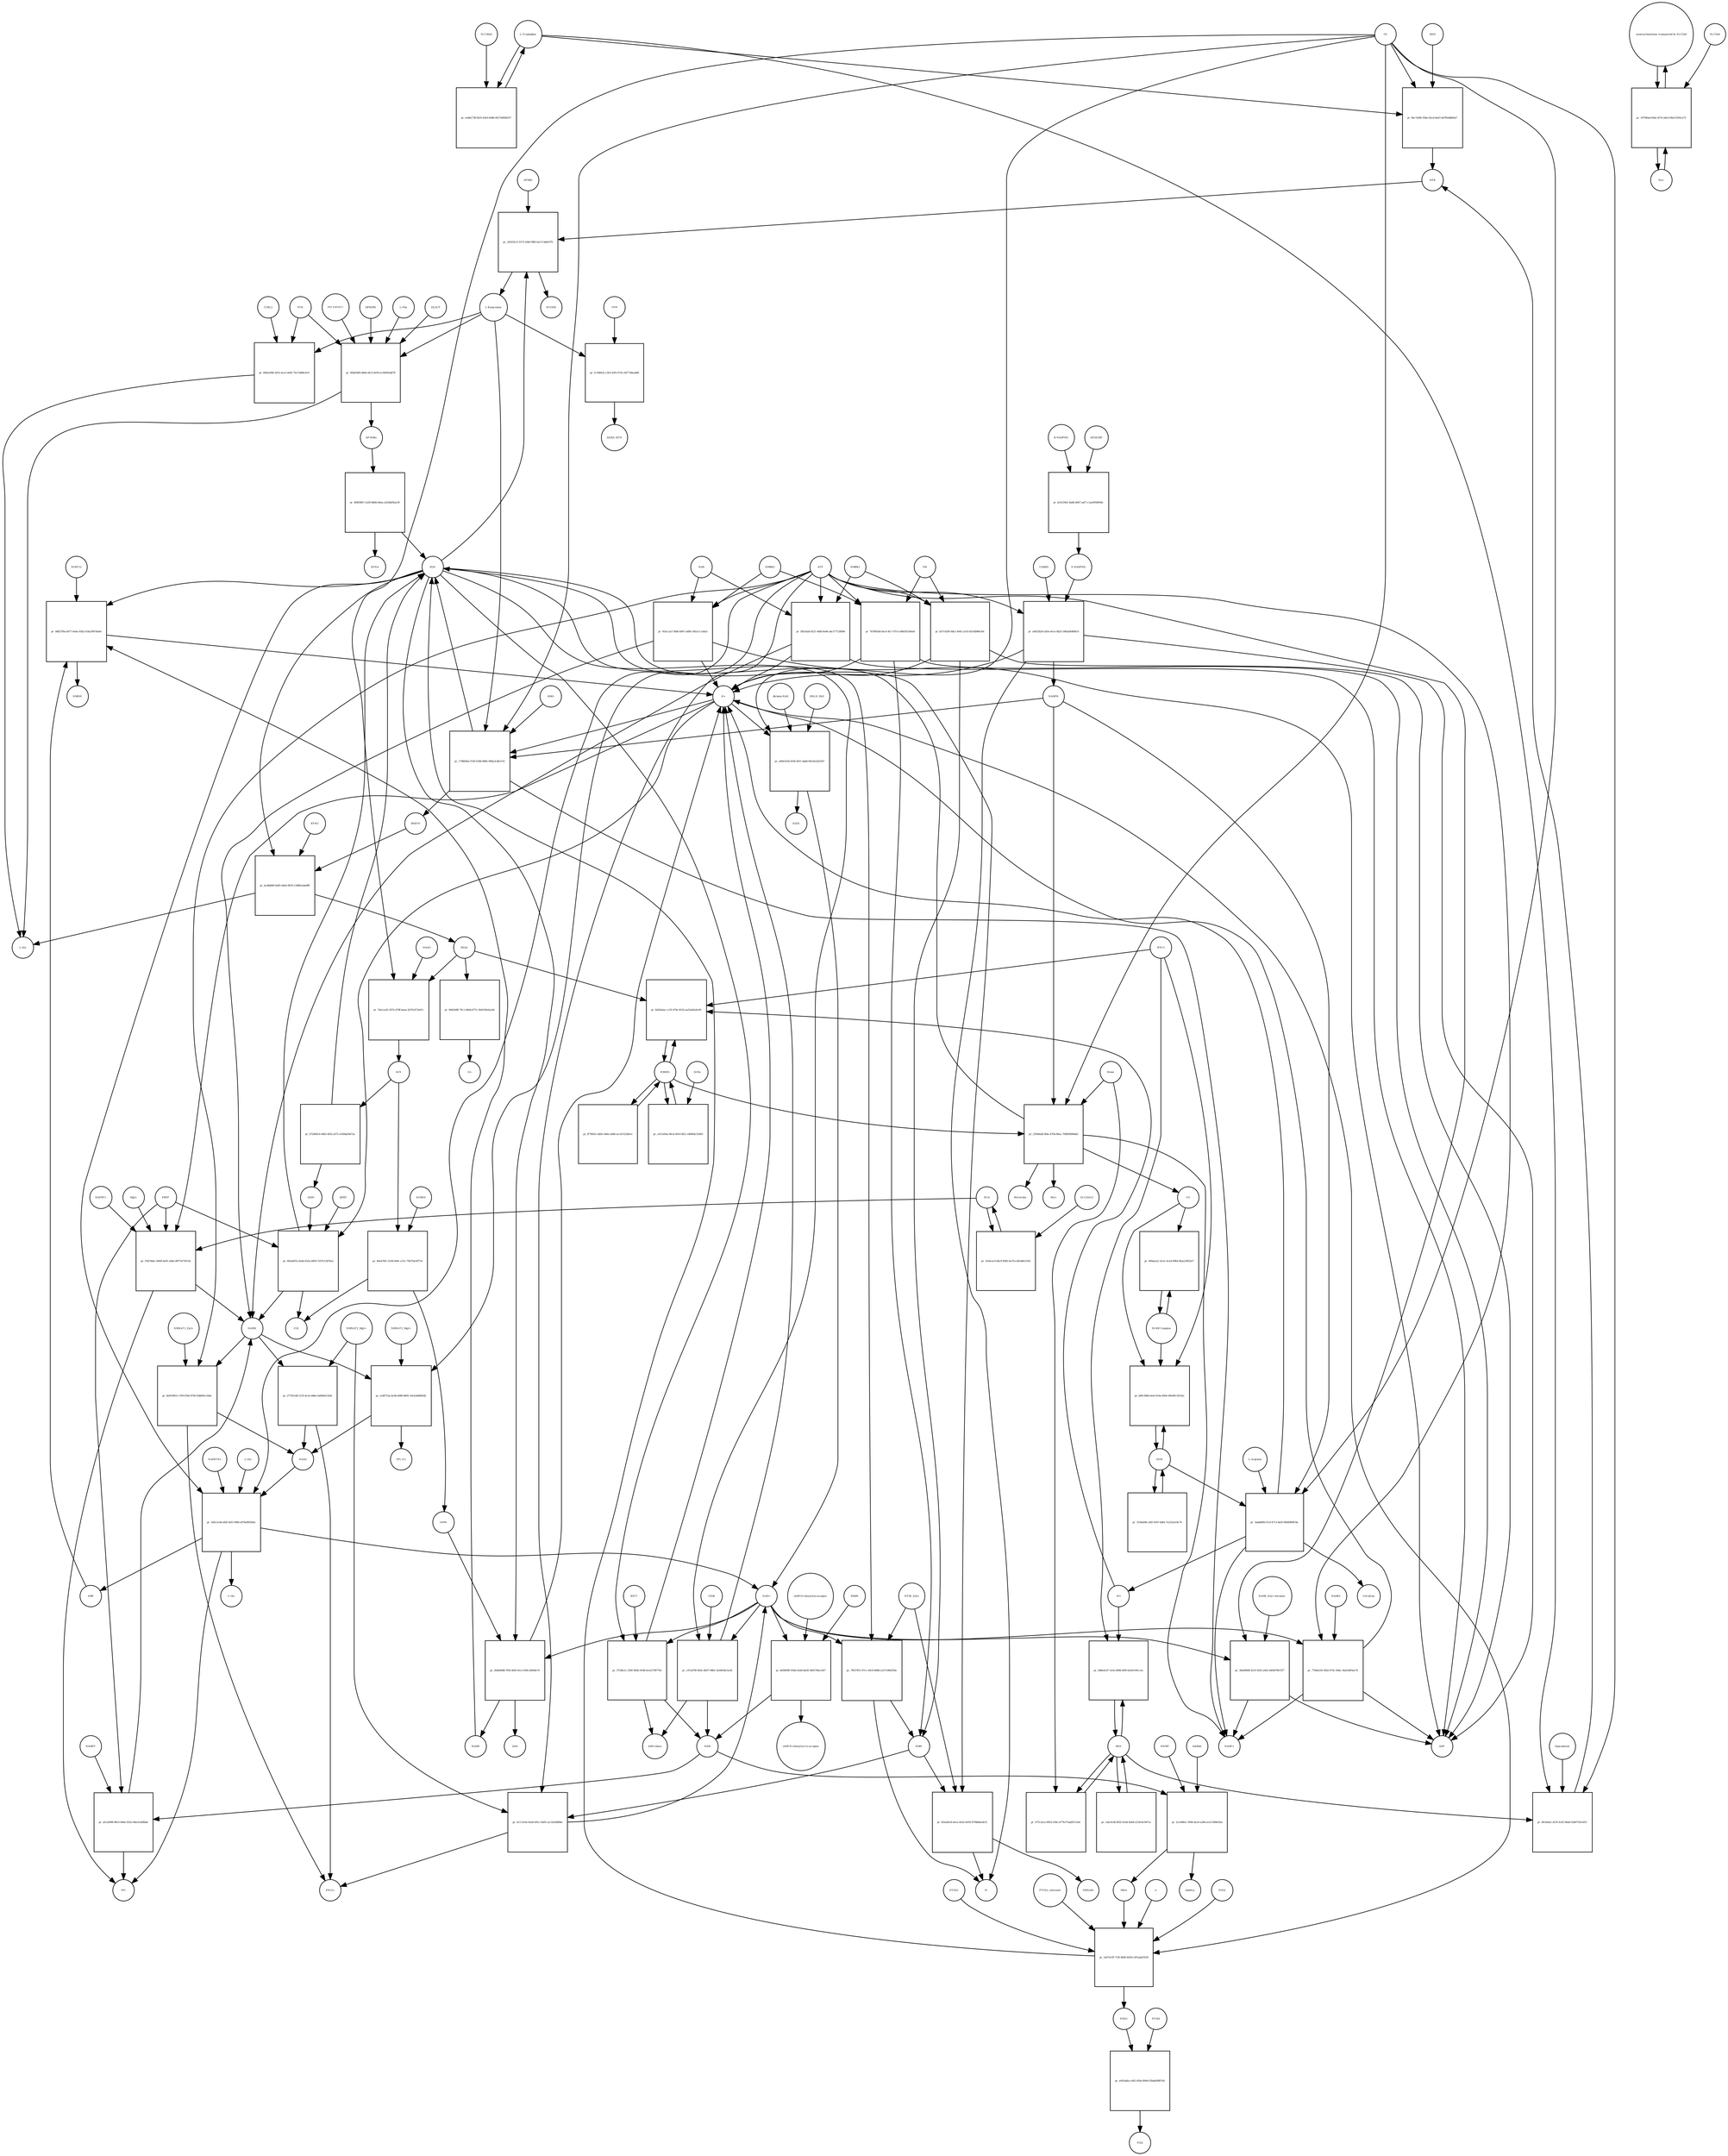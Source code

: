 strict digraph  {
"L-Tryptophan" [annotation="urn_miriam_obo.chebi_CHEBI%3A57912", bipartite=0, cls="simple chemical", fontsize=4, label="L-Tryptophan", shape=circle];
"pr_eebb2738-fb35-43e6-b9db-00170d56b537" [annotation="", bipartite=1, cls=process, fontsize=4, label="pr_eebb2738-fb35-43e6-b9db-00170d56b537", shape=square];
SLC36A4 [annotation=urn_miriam_uniprot_Q6YBV0, bipartite=0, cls=macromolecule, fontsize=4, label=SLC36A4, shape=circle];
"pr_6bc7af66-93ba-42cd-be63-4d782ddb60a7" [annotation="", bipartite=1, cls=process, fontsize=4, label="pr_6bc7af66-93ba-42cd-be63-4d782ddb60a7", shape=square];
NFK [annotation="urn_miriam_obo.chebi_CHEBI%3A18377", bipartite=0, cls="simple chemical", fontsize=4, label=NFK, shape=circle];
IDO2 [annotation=urn_miriam_uniprot_Q6ZQW0, bipartite=0, cls=macromolecule, fontsize=4, label=IDO2, shape=circle];
O2 [annotation="urn_miriam_obo.chebi_CHEBI%3A15379", bipartite=0, cls="simple chemical", fontsize=4, label=O2, shape=circle];
"pr_f8c0eba1-d15f-41d5-9ba8-03d07181e051" [annotation="", bipartite=1, cls=process, fontsize=4, label="pr_f8c0eba1-d15f-41d5-9ba8-03d07181e051", shape=square];
IDO1 [annotation=urn_miriam_uniprot_P14902, bipartite=0, cls=complex, fontsize=4, label=IDO1, shape=circle];
Epacadostat [annotation="", bipartite=0, cls="simple chemical", fontsize=4, label=Epacadostat, shape=circle];
"pr_2d3555c5-5572-43bf-99f6-0a1113dd1079" [annotation="", bipartite=1, cls=process, fontsize=4, label="pr_2d3555c5-5572-43bf-99f6-0a1113dd1079", shape=square];
"L-Kynurenine" [annotation="urn_miriam_obo.chebi_CHEBI%3A16946", bipartite=0, cls="simple chemical", fontsize=4, label="L-Kynurenine", shape=circle];
AFMID [annotation=urn_miriam_uniprot_Q63HM1, bipartite=0, cls=macromolecule, fontsize=4, label=AFMID, shape=circle];
H2O [annotation="urn_miriam_obo.chebi_CHEBI%3A15377", bipartite=0, cls="simple chemical", fontsize=4, label=H2O, shape=circle];
HCOOH [annotation="urn_miriam_obo.chebi_CHEBI%3A30751", bipartite=0, cls="simple chemical", fontsize=4, label=HCOOH, shape=circle];
"pr_85b654f9-db0d-4413-8cf9-ec5495b3df78" [annotation="", bipartite=1, cls=process, fontsize=4, label="pr_85b654f9-db0d-4413-8cf9-ec5495b3df78", shape=square];
"AP-DOBu" [annotation="urn_miriam_obo.chebi_CHEBI%3A17442", bipartite=0, cls="simple chemical", fontsize=4, label="AP-DOBu", shape=circle];
"PXLP-KYAT1" [annotation="urn_miriam_uniprot_Q16773|urn_miriam_obo.chebi_CHEBI%3A18405", bipartite=0, cls="complex multimer", fontsize=4, label="PXLP-KYAT1", shape=circle];
I3PROPA [annotation="urn_miriam_obo.chebi_CHEBI%3A43580", bipartite=0, cls=macromolecule, fontsize=4, label=I3PROPA, shape=circle];
"L-Phe" [annotation="urn_miriam_obo.chebi_CHEBI%3A58095", bipartite=0, cls="simple chemical", fontsize=4, label="L-Phe", shape=circle];
I3LACT [annotation="urn_miriam_obo.chebi_CHEBI%3A55528", bipartite=0, cls=macromolecule, fontsize=4, label=I3LACT, shape=circle];
PYR [annotation="urn_miriam_obo.chebi_CHEBI%3A15361", bipartite=0, cls="simple chemical", fontsize=4, label=PYR, shape=circle];
"L-Ala" [annotation="urn_miriam_obo.chebi_CHEBI%3A57972", bipartite=0, cls="simple chemical", fontsize=4, label="L-Ala", shape=circle];
"pr_669a2944-2d7e-4ca1-b92f-75e72686c610" [annotation="", bipartite=1, cls=process, fontsize=4, label="pr_669a2944-2d7e-4ca1-b92f-75e72686c610", shape=square];
CCBL2 [annotation=urn_miriam_uniprot_Q6YP21, bipartite=0, cls="macromolecule multimer", fontsize=4, label=CCBL2, shape=circle];
"pr_df485847-cb39-4b66-b6ea-e203bd5fae39" [annotation="", bipartite=1, cls=process, fontsize=4, label="pr_df485847-cb39-4b66-b6ea-e203bd5fae39", shape=square];
KYNA [annotation="urn_miriam_obo.chebi_CHEBI%3A18344", bipartite=0, cls="simple chemical", fontsize=4, label=KYNA, shape=circle];
"pr_1788d3be-f339-430b-898e-906a3cdb1510" [annotation="", bipartite=1, cls=process, fontsize=4, label="pr_1788d3be-f339-430b-898e-906a3cdb1510", shape=square];
"3HKYN" [annotation="urn_miriam_obo.chebi_CHEBI%3A17380", bipartite=0, cls="simple chemical", fontsize=4, label="3HKYN", shape=circle];
KMO [annotation=urn_miriam_uniprot_O15229, bipartite=0, cls=macromolecule, fontsize=4, label=KMO, shape=circle];
NADPH [annotation="urn_miriam_obo.chebi_CHEBI%3A16474", bipartite=0, cls="simple chemical", fontsize=4, label=NADPH, shape=circle];
"H+" [annotation="urn_miriam_obo.chebi_CHEBI%3A15378", bipartite=0, cls="simple chemical", fontsize=4, label="H+", shape=circle];
"NADP+" [annotation="urn_miriam_obo.chebi_CHEBI%3A18009", bipartite=0, cls="simple chemical", fontsize=4, label="NADP+", shape=circle];
"pr_bcdbbf80-6e85-44e6-9b70-128861abe8f8" [annotation="", bipartite=1, cls=process, fontsize=4, label="pr_bcdbbf80-6e85-44e6-9b70-128861abe8f8", shape=square];
"3HAA" [annotation="urn_miriam_obo.chebi_CHEBI%3A15793", bipartite=0, cls="simple chemical", fontsize=4, label="3HAA", shape=circle];
KYNU [annotation=urn_miriam_uniprot_Q16719, bipartite=0, cls="macromolecule multimer", fontsize=4, label=KYNU, shape=circle];
"pr_7da1ca03-297e-478f-baaa-2b791d73eb7c" [annotation="", bipartite=1, cls=process, fontsize=4, label="pr_7da1ca03-297e-478f-baaa-2b791d73eb7c", shape=square];
ACS [annotation="urn_miriam_obo.chebi_CHEBI%3A29044", bipartite=0, cls="simple chemical", fontsize=4, label=ACS, shape=circle];
HAAO [annotation=urn_miriam_uniprot_P46952, bipartite=0, cls=macromolecule, fontsize=4, label=HAAO, shape=circle];
"pr_b0a476f1-3c08-449c-a7e1-70b75dc6f714" [annotation="", bipartite=1, cls=process, fontsize=4, label="pr_b0a476f1-3c08-449c-a7e1-70b75dc6f714", shape=square];
"2AMA" [annotation="urn_miriam_obo.chebi_CHEBI%3A15745", bipartite=0, cls="simple chemical", fontsize=4, label="2AMA", shape=circle];
ACMSD [annotation=urn_miriam_uniprot_Q8TDX5, bipartite=0, cls="macromolecule multimer", fontsize=4, label=ACMSD, shape=circle];
CO2 [annotation="urn_miriam_obo.chebi_CHEBI%3A16526", bipartite=0, cls="simple chemical", fontsize=4, label=CO2, shape=circle];
"pr_2b40d9d8-7f64-4b5f-b5c2-658c24646e70" [annotation="", bipartite=1, cls=process, fontsize=4, label="pr_2b40d9d8-7f64-4b5f-b5c2-658c24646e70", shape=square];
"2AM" [annotation="urn_miriam_obo.chebi_CHEBI%3A16886", bipartite=0, cls="simple chemical", fontsize=4, label="2AM", shape=circle];
"NAD+" [annotation="urn_miriam_obo.chebi_CHEBI%3A57540", bipartite=0, cls="simple chemical", fontsize=4, label="NAD+", shape=circle];
NADH [annotation="urn_miriam_obo.chebi_CHEBI%3A57945", bipartite=0, cls="simple chemical", fontsize=4, label=NADH, shape=circle];
"pr_072d9414-0d83-4032-af72-e160daf4472a" [annotation="", bipartite=1, cls=process, fontsize=4, label="pr_072d9414-0d83-4032-af72-e160daf4472a", shape=square];
QUIN [annotation="urn_miriam_obo.chebi_CHEBI%3A16675", bipartite=0, cls="simple chemical", fontsize=4, label=QUIN, shape=circle];
"pr_fc188432-c363-43f5-972f-cbf7736ea489" [annotation="", bipartite=1, cls=process, fontsize=4, label="pr_fc188432-c363-43f5-972f-cbf7736ea489", shape=square];
AHR [annotation=urn_miriam_uniprot_P35869, bipartite=0, cls=macromolecule, fontsize=4, label=AHR, shape=circle];
"AHR/L-KYN" [annotation="", bipartite=0, cls=complex, fontsize=4, label="AHR/L-KYN", shape=circle];
"pr_9d8edcd7-3c0e-489b-bf0f-bcb0c03fccee" [annotation="", bipartite=1, cls=process, fontsize=4, label="pr_9d8edcd7-3c0e-489b-bf0f-bcb0c03fccee", shape=square];
NO [annotation="urn_miriam_obo.chebi_CHEBI%3A16480", bipartite=0, cls="simple chemical", fontsize=4, label=NO, shape=circle];
"IFN-G" [annotation=urn_miriam_uniprot_Q14609, bipartite=0, cls=macromolecule, fontsize=4, label="IFN-G", shape=circle];
iNOS [annotation=urn_miriam_uniprot_P35228, bipartite=0, cls=macromolecule, fontsize=4, label=iNOS, shape=circle];
"pr_b0fc596b-6eef-410a-8565-90e89118154c" [annotation="", bipartite=1, cls=process, fontsize=4, label="pr_b0fc596b-6eef-410a-8565-90e89118154c", shape=square];
"Nf-KB Complex" [annotation="urn_miriam_uniprot_P19838|urn_miriam_uniprot_Q04206|urn_miriam_uniprot_Q00653", bipartite=0, cls=complex, fontsize=4, label="Nf-KB Complex", shape=circle];
CO [annotation="urn_miriam_obo.chebi_CHEBI%3A17245", bipartite=0, cls="simple chemical", fontsize=4, label=CO, shape=circle];
"L-Arginine" [annotation="urn_miriam_obo.chebi_CHEBI%3A16467", bipartite=0, cls="simple chemical", fontsize=4, label="L-Arginine", shape=circle];
"pr_3abddf0b-f1c0-4713-8a5f-0fb4080ff34c" [annotation="", bipartite=1, cls=process, fontsize=4, label="pr_3abddf0b-f1c0-4713-8a5f-0fb4080ff34c", shape=square];
Citrulline [annotation="urn_miriam_obo.chebi_CHEBI%3A16349", bipartite=0, cls="simple chemical", fontsize=4, label=Citrulline, shape=circle];
"pr_1f24e69b-c82f-4307-bdf4-7e225a3c8c76" [annotation="", bipartite=1, cls=process, fontsize=4, label="pr_1f24e69b-c82f-4307-bdf4-7e225a3c8c76", shape=square];
"pr_cdac6cfb-f832-41d4-9eb4-a218cbc997ca" [annotation="", bipartite=1, cls=process, fontsize=4, label="pr_cdac6cfb-f832-41d4-9eb4-a218cbc997ca", shape=square];
"R-NADPHX" [annotation="urn_miriam_obo.chebi_CHEBI%3A64085", bipartite=0, cls="simple chemical", fontsize=4, label="R-NADPHX", shape=circle];
"pr_6c0c59d1-8ad6-4667-aef7-c1ae0958944c" [annotation="", bipartite=1, cls=process, fontsize=4, label="pr_6c0c59d1-8ad6-4667-aef7-c1ae0958944c", shape=square];
"S-NADPHX" [annotation="urn_miriam_obo.chebi_CHEBI%3A64084", bipartite=0, cls="simple chemical", fontsize=4, label="S-NADPHX", shape=circle];
APOA1BP [annotation=urn_miriam_uniprot_O95544, bipartite=0, cls="macromolecule multimer", fontsize=4, label=APOA1BP, shape=circle];
"pr_a6652820-a83e-4e1e-8b25-586ab40806c9" [annotation="", bipartite=1, cls=process, fontsize=4, label="pr_a6652820-a83e-4e1e-8b25-586ab40806c9", shape=square];
CARKD [annotation=urn_miriam_uniprot_Q8IW45, bipartite=0, cls=macromolecule, fontsize=4, label=CARKD, shape=circle];
ATP [annotation="urn_miriam_obo.chebi_CHEBI%3A30616", bipartite=0, cls="simple chemical", fontsize=4, label=ATP, shape=circle];
ADP [annotation="urn_miriam_obo.chebi_CHEBI%3A456216", bipartite=0, cls="simple chemical", fontsize=4, label=ADP, shape=circle];
Pi [annotation="urn_miriam_obo.chebi_CHEBI%3A18367", bipartite=0, cls="simple chemical", fontsize=4, label=Pi, shape=circle];
"pr_77b8a250-3b43-474c-84dc-5ba93df5ee76" [annotation="", bipartite=1, cls=process, fontsize=4, label="pr_77b8a250-3b43-474c-84dc-5ba93df5ee76", shape=square];
NADK2 [annotation=urn_miriam_uniprot_Q4G0N4, bipartite=0, cls="macromolecule multimer", fontsize=4, label=NADK2, shape=circle];
NAMN [annotation="urn_miriam_obo.chebi_CHEBI%3A15763", bipartite=0, cls="simple chemical", fontsize=4, label=NAMN, shape=circle];
"pr_a34f753a-bc9b-4089-8691-e9cb3d0b062b" [annotation="", bipartite=1, cls=process, fontsize=4, label="pr_a34f753a-bc9b-4089-8691-e9cb3d0b062b", shape=square];
NAAD [annotation="urn_miriam_obo.chebi_CHEBI%3A18304", bipartite=0, cls="simple chemical", fontsize=4, label=NAAD, shape=circle];
"NMNAT3_Mg2+" [annotation="urn_miriam_uniprot_Q96T66|urn_miriam_obo.chebi_CHEBI%3A18420", bipartite=0, cls="complex multimer", fontsize=4, label="NMNAT3_Mg2+", shape=circle];
"PPi (3-)" [annotation="urn_miriam_obo.chebi_CHEBI%3A33019", bipartite=0, cls="simple chemical", fontsize=4, label="PPi (3-)", shape=circle];
"pr_27763148-5135-4c2e-b6be-fafdf4d13545" [annotation="", bipartite=1, cls=process, fontsize=4, label="pr_27763148-5135-4c2e-b6be-fafdf4d13545", shape=square];
"NMNAT2_Mg2+" [annotation="urn_miriam_uniprot_Q9BZQ4|urn_miriam_obo.chebi_CHEBI%3A18420", bipartite=0, cls=complex, fontsize=4, label="NMNAT2_Mg2+", shape=circle];
"PPi(3-)" [annotation="urn_miriam_obo.chebi_CHEBI%3A33019", bipartite=0, cls="simple chemical", fontsize=4, label="PPi(3-)", shape=circle];
NAR [annotation="urn_miriam_obo.chebi_CHEBI%3A58527", bipartite=0, cls="simple chemical", fontsize=4, label=NAR, shape=circle];
"pr_5ffaf5a8-d521-44df-8e46-abc577126894" [annotation="", bipartite=1, cls=process, fontsize=4, label="pr_5ffaf5a8-d521-44df-8e46-abc577126894", shape=square];
NMRK1 [annotation=urn_miriam_uniprot_Q9NWW6, bipartite=0, cls=macromolecule, fontsize=4, label=NMRK1, shape=circle];
"pr_f63ccaa7-fb9b-4947-ad9b-16fa1cc1e6a5" [annotation="", bipartite=1, cls=process, fontsize=4, label="pr_f63ccaa7-fb9b-4947-ad9b-16fa1cc1e6a5", shape=square];
NMRK2 [annotation=urn_miriam_uniprot_Q9NPI5, bipartite=0, cls=macromolecule, fontsize=4, label=NMRK2, shape=circle];
"pr_5d5c2c4d-a82f-4ef3-96fb-e87beffb59ab" [annotation="", bipartite=1, cls=process, fontsize=4, label="pr_5d5c2c4d-a82f-4ef3-96fb-e87beffb59ab", shape=square];
NADSYN1 [annotation=urn_miriam_uniprot_Q6IA69, bipartite=0, cls="macromolecule multimer", fontsize=4, label=NADSYN1, shape=circle];
"L-Gln" [annotation="urn_miriam_obo.chebi_CHEBI%3A58359", bipartite=0, cls="simple chemical", fontsize=4, label="L-Gln", shape=circle];
"L-Glu" [annotation="urn_miriam_obo.chebi_CHEBI%3A29985", bipartite=0, cls="simple chemical", fontsize=4, label="L-Glu", shape=circle];
AMP [annotation="urn_miriam_obo.chebi_CHEBI%3A16027", bipartite=0, cls="simple chemical", fontsize=4, label=AMP, shape=circle];
PPi [annotation="urn_miriam_obo.chebi_CHEBI%3A29888", bipartite=0, cls="simple chemical", fontsize=4, label=PPi, shape=circle];
NMN [annotation="urn_miriam_obo.chebi_CHEBI%3A14649", bipartite=0, cls="simple chemical", fontsize=4, label=NMN, shape=circle];
"pr_4c115c6e-0ea6-491c-9af0-cac1b1b4f6bb" [annotation="", bipartite=1, cls=process, fontsize=4, label="pr_4c115c6e-0ea6-491c-9af0-cac1b1b4f6bb", shape=square];
NR [annotation="urn_miriam_obo.chebi_CHEBI%3A15927", bipartite=0, cls="simple chemical", fontsize=4, label=NR, shape=circle];
"pr_b57c02f0-0de1-4041-a103-bf14d948cf0c" [annotation="", bipartite=1, cls=process, fontsize=4, label="pr_b57c02f0-0de1-4041-a103-bf14d948cf0c", shape=square];
"pr_7878050d-0ec4-4fc7-87cf-e9b03f19a6e6" [annotation="", bipartite=1, cls=process, fontsize=4, label="pr_7878050d-0ec4-4fc7-87cf-e9b03f19a6e6", shape=square];
NCA [annotation="urn_miriam_obo.chebi_CHEBI%3A32544", bipartite=0, cls="simple chemical", fontsize=4, label=NCA, shape=circle];
"pr_93d74dec-6940-4e81-a0be-f8f75473015d" [annotation="", bipartite=1, cls=process, fontsize=4, label="pr_93d74dec-6940-4e81-a0be-f8f75473015d", shape=square];
NAPRT1 [annotation=urn_miriam_uniprot_Q6XQN6, bipartite=0, cls="macromolecule multimer", fontsize=4, label=NAPRT1, shape=circle];
"Mg2+" [annotation="urn_miriam_obo.chebi_CHEBI%3A18420", bipartite=0, cls="simple chemical", fontsize=4, label="Mg2+", shape=circle];
PRPP [annotation="urn_miriam_obo.chebi_CHEBI%3A17111", bipartite=0, cls="simple chemical", fontsize=4, label=PRPP, shape=circle];
"pr_6d5800ff-05bd-43d4-bb29-366574bce3b7" [annotation="", bipartite=1, cls=process, fontsize=4, label="pr_6d5800ff-05bd-43d4-bb29-366574bce3b7", shape=square];
NAM [annotation="urn_miriam_obo.chebi_CHEBI%3A17154", bipartite=0, cls="simple chemical", fontsize=4, label=NAM, shape=circle];
PARPs [annotation="urn_miriam_uniprot_Q8N5Y8|urn_miriam_uniprot_Q53GL7|urn_miriam_uniprot_Q8IXQ6", bipartite=0, cls=macromolecule, fontsize=4, label=PARPs, shape=circle];
"(ADP-D-ribosyl)(n)-acceptor" [annotation="urn_miriam_obo.chebi_CHEBI%3A133202", bipartite=0, cls="simple chemical", fontsize=4, label="(ADP-D-ribosyl)(n)-acceptor", shape=circle];
"(ADP-D-ribosyl)(n+1)-acceptor" [annotation="urn_miriam_obo.chebi_CHEBI%3A133203", bipartite=0, cls="simple chemical", fontsize=4, label="(ADP-D-ribosyl)(n+1)-acceptor", shape=circle];
"pr_afc2e898-88c0-464e-932e-0becfcb6fbde" [annotation="", bipartite=1, cls=process, fontsize=4, label="pr_afc2e898-88c0-464e-932e-0becfcb6fbde", shape=square];
NAMPT [annotation=urn_miriam_uniprot_P43490, bipartite=0, cls=macromolecule, fontsize=4, label=NAMPT, shape=circle];
"pr_2cc068a1-3094-4a14-a266-ee1e7d98c82a" [annotation="", bipartite=1, cls=process, fontsize=4, label="pr_2cc068a1-3094-4a14-a266-ee1e7d98c82a", shape=square];
MNA [annotation="urn_miriam_obo.chebi_CHEBI%3A16797", bipartite=0, cls="simple chemical", fontsize=4, label=MNA, shape=circle];
NNMT [annotation=urn_miriam_uniprot_P40261, bipartite=0, cls=macromolecule, fontsize=4, label=NNMT, shape=circle];
AdoMet [annotation="urn_miriam_obo.chebi_CHEBI%3A15414", bipartite=0, cls="simple chemical", fontsize=4, label=AdoMet, shape=circle];
AdoHcy [annotation="urn_miriam_obo.chebi_CHEBI%3A16680", bipartite=0, cls="simple chemical", fontsize=4, label=AdoHcy, shape=circle];
"pr_665a0d7a-6e4d-435a-b859-7e97e13b7be2" [annotation="", bipartite=1, cls=process, fontsize=4, label="pr_665a0d7a-6e4d-435a-b859-7e97e13b7be2", shape=square];
QPRT [annotation=urn_miriam_uniprot_Q15274, bipartite=0, cls=macromolecule, fontsize=4, label=QPRT, shape=circle];
"pr_3ba06808-4210-42f2-a442-44f8d78b72f7" [annotation="", bipartite=1, cls=process, fontsize=4, label="pr_3ba06808-4210-42f2-a442-44f8d78b72f7", shape=square];
"NADK_Zn2+ tetramer" [annotation="urn_miriam_uniprot_O95544|urn_miriam_obo.chebi_CHEBI%3A29105", bipartite=0, cls="complex multimer", fontsize=4, label="NADK_Zn2+ tetramer", shape=circle];
"pr_373dfa1c-250f-482b-91db-6cee27f877b5" [annotation="", bipartite=1, cls=process, fontsize=4, label="pr_373dfa1c-250f-482b-91db-6cee27f877b5", shape=square];
"ADP-ribose" [annotation="urn_miriam_obo.chebi_CHEBI%3A57967", bipartite=0, cls="simple chemical", fontsize=4, label="ADP-ribose", shape=circle];
BST1 [annotation=urn_miriam_uniprot_Q10588, bipartite=0, cls="macromolecule multimer", fontsize=4, label=BST1, shape=circle];
"pr_c47ad78f-402e-4b97-98b5-3a9403bc5e2b" [annotation="", bipartite=1, cls=process, fontsize=4, label="pr_c47ad78f-402e-4b97-98b5-3a9403bc5e2b", shape=square];
CD38 [annotation=urn_miriam_uniprot_P28907, bipartite=0, cls=macromolecule, fontsize=4, label=CD38, shape=circle];
"dh-beta-NAD" [annotation="urn_miriam_obo.chebi_CHEBI%3A90171|urn_miriam_obo.chebi_CHEBI%3A90174", bipartite=0, cls="simple chemical", fontsize=4, label="dh-beta-NAD", shape=circle];
"pr_a964142b-d1fb-4ef1-abdd-06c0a52b3247" [annotation="", bipartite=1, cls=process, fontsize=4, label="pr_a964142b-d1fb-4ef1-abdd-06c0a52b3247", shape=square];
H2O2 [annotation="urn_miriam_obo.chebi_CHEBI%3A16240", bipartite=0, cls="simple chemical", fontsize=4, label=H2O2, shape=circle];
RNLS_FAD [annotation="urn_miriam_uniprot_Q5VYX0|urn_miriam_obo.chebi_CHEBI%3A16238", bipartite=0, cls=complex, fontsize=4, label=RNLS_FAD, shape=circle];
"pr_7f837831-87cc-4419-8846-a527c88d356e" [annotation="", bipartite=1, cls=process, fontsize=4, label="pr_7f837831-87cc-4419-8846-a527c88d356e", shape=square];
"NT5E_Zn2+" [annotation="urn_miriam_uniprot_P21589|urn_miriam_obo.chebi_CHEBI%3A29105", bipartite=0, cls="complex multimer", fontsize=4, label="NT5E_Zn2+", shape=circle];
"pr_83ead5c8-4ece-442a-b039-9794b8eedcf1" [annotation="", bipartite=1, cls=process, fontsize=4, label="pr_83ead5c8-4ece-442a-b039-9794b8eedcf1", shape=square];
NRNAM [annotation="urn_miriam_obo.chebi_CHEBI%3A15927", bipartite=0, cls="simple chemical", fontsize=4, label=NRNAM, shape=circle];
"pr_1fe8cec4-6bc9-4992-be7b-e3fe44fe3182" [annotation="", bipartite=1, cls=process, fontsize=4, label="pr_1fe8cec4-6bc9-4992-be7b-e3fe44fe3182", shape=square];
SLC22A13 [annotation=urn_miriam_uniprot_Q9Y226, bipartite=0, cls=macromolecule, fontsize=4, label=SLC22A13, shape=circle];
"pr_b6827f8a-b077-4e4e-95d2-434a3947deb0" [annotation="", bipartite=1, cls=process, fontsize=4, label="pr_b6827f8a-b077-4e4e-95d2-434a3947deb0", shape=square];
NMNH [annotation="urn_miriam_obo.chebi_CHEBI%3A74452", bipartite=0, cls="simple chemical", fontsize=4, label=NMNH, shape=circle];
NUDT12 [annotation=urn_miriam_uniprot_Q9BQG2, bipartite=0, cls=macromolecule, fontsize=4, label=NUDT12, shape=circle];
"pr_4e819955-c709-47b6-876f-f5db091c5d4c" [annotation="", bipartite=1, cls=process, fontsize=4, label="pr_4e819955-c709-47b6-876f-f5db091c5d4c", shape=square];
"NMNAT1_Zn2+" [annotation="urn_miriam_uniprot_Q9HAN9|urn_miriam_obo.chebi_CHEBI%3A29105", bipartite=0, cls="complex multimer", fontsize=4, label="NMNAT1_Zn2+", shape=circle];
PGG2 [annotation="urn_miriam_obo.chebi_CHEBI%3A27647", bipartite=0, cls="simple chemical", fontsize=4, label=PGG2, shape=circle];
"pr_5eb72cf9-719f-4b90-b029-c9f1adaf3529" [annotation="", bipartite=1, cls=process, fontsize=4, label="pr_5eb72cf9-719f-4b90-b029-c9f1adaf3529", shape=square];
PGH2 [annotation="urn_miriam_obo.chebi_CHEBI%3A15554", bipartite=0, cls="simple chemical", fontsize=4, label=PGH2, shape=circle];
PTGS2 [annotation=urn_miriam_uniprot_P35354, bipartite=0, cls="macromolecule multimer", fontsize=4, label=PTGS2, shape=circle];
PTCS2_celecoxib [annotation="urn_miriam_uniprot_P35354|urn_miriam_obo.chebi_CHEBI%3A41423", bipartite=0, cls=complex, fontsize=4, label=PTCS2_celecoxib, shape=circle];
"e-" [annotation="urn_miriam_obo.chebi_CHEBI%3A10545", bipartite=0, cls="simple chemical", fontsize=4, label="e-", shape=circle];
"pr_e043abfa-c642-459a-8044-03bdaf9807e8" [annotation="", bipartite=1, cls=process, fontsize=4, label="pr_e043abfa-c642-459a-8044-03bdaf9807e8", shape=square];
PGI2 [annotation="urn_miriam_obo.chebi_CHEBI%3A15552", bipartite=0, cls="simple chemical", fontsize=4, label=PGI2, shape=circle];
PTGIS [annotation=urn_miriam_uniprot_Q16647, bipartite=0, cls=macromolecule, fontsize=4, label=PTGIS, shape=circle];
"monocarboxylates transported by SLC5A8" [annotation="", bipartite=0, cls="simple chemical", fontsize=4, label="monocarboxylates transported by SLC5A8", shape=circle];
"pr_197f40ad-fd4a-457e-b4c6-06e15593ce72" [annotation="", bipartite=1, cls=process, fontsize=4, label="pr_197f40ad-fd4a-457e-b4c6-06e15593ce72", shape=square];
SLC5A8 [annotation=urn_miriam_uniprot_Q8N695, bipartite=0, cls=macromolecule, fontsize=4, label=SLC5A8, shape=circle];
"Na+" [annotation="urn_miriam_obo.chebi_CHEBI%3A29101", bipartite=0, cls="simple chemical", fontsize=4, label="Na+", shape=circle];
HMOX1 [annotation="", bipartite=0, cls=macromolecule, fontsize=4, label=HMOX1, shape=circle];
"pr_6d20a0ac-cc5f-470e-8192-aa52eb5ebc00" [annotation="", bipartite=1, cls=process, fontsize=4, label="pr_6d20a0ac-cc5f-470e-8192-aa52eb5ebc00", shape=square];
"pr_ff79f45c-dd5e-446e-ab66-acc6c522b0ce" [annotation="", bipartite=1, cls=process, fontsize=4, label="pr_ff79f45c-dd5e-446e-ab66-acc6c522b0ce", shape=square];
Heme [annotation="urn_miriam_obo.chebi_CHEBI%3A30413", bipartite=0, cls="simple chemical", fontsize=4, label=Heme, shape=circle];
"pr_23946adf-4f4e-4764-80ac-76985f898dd3" [annotation="", bipartite=1, cls=process, fontsize=4, label="pr_23946adf-4f4e-4764-80ac-76985f898dd3", shape=square];
Biliverdin [annotation="urn_miriam_obo.chebi_CHEBI%3A17033", bipartite=0, cls="simple chemical", fontsize=4, label=Biliverdin, shape=circle];
"Fe2+" [annotation="urn_miriam_obo.chebi_CHEBI%3A29033", bipartite=0, cls="simple chemical", fontsize=4, label="Fe2+", shape=circle];
"pr_cd11d18a-06cd-4010-8f2c-e800fdc33d03" [annotation="", bipartite=1, cls=process, fontsize=4, label="pr_cd11d18a-06cd-4010-8f2c-e800fdc33d03", shape=square];
Orf3a [annotation="urn_miriam_ncbiprotein_BCD58754|urn_miriam_uniprot_P0DTC3", bipartite=0, cls=macromolecule, fontsize=4, label=Orf3a, shape=circle];
"pr_408aea2c-bc5c-4ce9-9964-8faa23ff2e07" [annotation="", bipartite=1, cls=process, fontsize=4, label="pr_408aea2c-bc5c-4ce9-9964-8faa23ff2e07", shape=square];
"pr_07512ace-8952-439c-b77b-f7aabf511e6c" [annotation="", bipartite=1, cls=process, fontsize=4, label="pr_07512ace-8952-439c-b77b-f7aabf511e6c", shape=square];
"pr_90d344ff-70c1-460d-877e-3b9103b2acb6" [annotation="", bipartite=1, cls="omitted process", fontsize=4, label="pr_90d344ff-70c1-460d-877e-3b9103b2acb6", shape=square];
CA [annotation="", bipartite=0, cls="simple chemical", fontsize=4, label=CA, shape=circle];
"L-Tryptophan" -> "pr_eebb2738-fb35-43e6-b9db-00170d56b537"  [annotation="", interaction_type=consumption];
"L-Tryptophan" -> "pr_6bc7af66-93ba-42cd-be63-4d782ddb60a7"  [annotation="", interaction_type=consumption];
"L-Tryptophan" -> "pr_f8c0eba1-d15f-41d5-9ba8-03d07181e051"  [annotation="", interaction_type=consumption];
"pr_eebb2738-fb35-43e6-b9db-00170d56b537" -> "L-Tryptophan"  [annotation="", interaction_type=production];
SLC36A4 -> "pr_eebb2738-fb35-43e6-b9db-00170d56b537"  [annotation="", interaction_type=catalysis];
"pr_6bc7af66-93ba-42cd-be63-4d782ddb60a7" -> NFK  [annotation="", interaction_type=production];
NFK -> "pr_2d3555c5-5572-43bf-99f6-0a1113dd1079"  [annotation="", interaction_type=consumption];
IDO2 -> "pr_6bc7af66-93ba-42cd-be63-4d782ddb60a7"  [annotation="", interaction_type=catalysis];
O2 -> "pr_6bc7af66-93ba-42cd-be63-4d782ddb60a7"  [annotation="", interaction_type=consumption];
O2 -> "pr_f8c0eba1-d15f-41d5-9ba8-03d07181e051"  [annotation="", interaction_type=consumption];
O2 -> "pr_1788d3be-f339-430b-898e-906a3cdb1510"  [annotation="", interaction_type=consumption];
O2 -> "pr_7da1ca03-297e-478f-baaa-2b791d73eb7c"  [annotation="", interaction_type=consumption];
O2 -> "pr_3abddf0b-f1c0-4713-8a5f-0fb4080ff34c"  [annotation="", interaction_type=consumption];
O2 -> "pr_a964142b-d1fb-4ef1-abdd-06c0a52b3247"  [annotation="", interaction_type=consumption];
O2 -> "pr_23946adf-4f4e-4764-80ac-76985f898dd3"  [annotation="", interaction_type=consumption];
"pr_f8c0eba1-d15f-41d5-9ba8-03d07181e051" -> NFK  [annotation="", interaction_type=production];
IDO1 -> "pr_f8c0eba1-d15f-41d5-9ba8-03d07181e051"  [annotation="urn_miriam_pubmed_29531094|urn_miriam_pubmed_28523098|urn_miriam_pubmed_30338242|urn_miriam_pubmed_32292563", interaction_type=catalysis];
IDO1 -> "pr_9d8edcd7-3c0e-489b-bf0f-bcb0c03fccee"  [annotation="", interaction_type=consumption];
IDO1 -> "pr_cdac6cfb-f832-41d4-9eb4-a218cbc997ca"  [annotation="", interaction_type=consumption];
IDO1 -> "pr_07512ace-8952-439c-b77b-f7aabf511e6c"  [annotation="", interaction_type=consumption];
Epacadostat -> "pr_f8c0eba1-d15f-41d5-9ba8-03d07181e051"  [annotation="urn_miriam_pubmed_29531094|urn_miriam_pubmed_28523098|urn_miriam_pubmed_30338242|urn_miriam_pubmed_32292563", interaction_type=inhibition];
"pr_2d3555c5-5572-43bf-99f6-0a1113dd1079" -> "L-Kynurenine"  [annotation="", interaction_type=production];
"pr_2d3555c5-5572-43bf-99f6-0a1113dd1079" -> HCOOH  [annotation="", interaction_type=production];
"L-Kynurenine" -> "pr_85b654f9-db0d-4413-8cf9-ec5495b3df78"  [annotation="", interaction_type=consumption];
"L-Kynurenine" -> "pr_669a2944-2d7e-4ca1-b92f-75e72686c610"  [annotation="", interaction_type=consumption];
"L-Kynurenine" -> "pr_1788d3be-f339-430b-898e-906a3cdb1510"  [annotation="", interaction_type=consumption];
"L-Kynurenine" -> "pr_fc188432-c363-43f5-972f-cbf7736ea489"  [annotation="", interaction_type=consumption];
AFMID -> "pr_2d3555c5-5572-43bf-99f6-0a1113dd1079"  [annotation=urn_miriam_pubmed_29531094, interaction_type=catalysis];
H2O -> "pr_2d3555c5-5572-43bf-99f6-0a1113dd1079"  [annotation="", interaction_type=consumption];
H2O -> "pr_bcdbbf80-6e85-44e6-9b70-128861abe8f8"  [annotation="", interaction_type=consumption];
H2O -> "pr_2b40d9d8-7f64-4b5f-b5c2-658c24646e70"  [annotation="", interaction_type=consumption];
H2O -> "pr_5d5c2c4d-a82f-4ef3-96fb-e87beffb59ab"  [annotation="", interaction_type=consumption];
H2O -> "pr_373dfa1c-250f-482b-91db-6cee27f877b5"  [annotation="", interaction_type=consumption];
H2O -> "pr_c47ad78f-402e-4b97-98b5-3a9403bc5e2b"  [annotation="", interaction_type=consumption];
H2O -> "pr_7f837831-87cc-4419-8846-a527c88d356e"  [annotation="", interaction_type=consumption];
H2O -> "pr_83ead5c8-4ece-442a-b039-9794b8eedcf1"  [annotation="", interaction_type=consumption];
H2O -> "pr_b6827f8a-b077-4e4e-95d2-434a3947deb0"  [annotation="", interaction_type=consumption];
"pr_85b654f9-db0d-4413-8cf9-ec5495b3df78" -> "AP-DOBu"  [annotation="", interaction_type=production];
"pr_85b654f9-db0d-4413-8cf9-ec5495b3df78" -> "L-Ala"  [annotation="", interaction_type=production];
"AP-DOBu" -> "pr_df485847-cb39-4b66-b6ea-e203bd5fae39"  [annotation="", interaction_type=consumption];
"PXLP-KYAT1" -> "pr_85b654f9-db0d-4413-8cf9-ec5495b3df78"  [annotation="", interaction_type=catalysis];
I3PROPA -> "pr_85b654f9-db0d-4413-8cf9-ec5495b3df78"  [annotation="", interaction_type=inhibition];
"L-Phe" -> "pr_85b654f9-db0d-4413-8cf9-ec5495b3df78"  [annotation="", interaction_type=inhibition];
I3LACT -> "pr_85b654f9-db0d-4413-8cf9-ec5495b3df78"  [annotation="", interaction_type=inhibition];
PYR -> "pr_85b654f9-db0d-4413-8cf9-ec5495b3df78"  [annotation="", interaction_type=consumption];
PYR -> "pr_669a2944-2d7e-4ca1-b92f-75e72686c610"  [annotation="", interaction_type=consumption];
"pr_669a2944-2d7e-4ca1-b92f-75e72686c610" -> "L-Ala"  [annotation="", interaction_type=production];
CCBL2 -> "pr_669a2944-2d7e-4ca1-b92f-75e72686c610"  [annotation="", interaction_type=catalysis];
"pr_df485847-cb39-4b66-b6ea-e203bd5fae39" -> KYNA  [annotation="", interaction_type=production];
"pr_df485847-cb39-4b66-b6ea-e203bd5fae39" -> H2O  [annotation="", interaction_type=production];
"pr_1788d3be-f339-430b-898e-906a3cdb1510" -> "3HKYN"  [annotation="", interaction_type=production];
"pr_1788d3be-f339-430b-898e-906a3cdb1510" -> H2O  [annotation="", interaction_type=production];
"pr_1788d3be-f339-430b-898e-906a3cdb1510" -> "NADP+"  [annotation="", interaction_type=production];
"3HKYN" -> "pr_bcdbbf80-6e85-44e6-9b70-128861abe8f8"  [annotation="", interaction_type=consumption];
KMO -> "pr_1788d3be-f339-430b-898e-906a3cdb1510"  [annotation="", interaction_type=catalysis];
NADPH -> "pr_1788d3be-f339-430b-898e-906a3cdb1510"  [annotation="", interaction_type=consumption];
NADPH -> "pr_3abddf0b-f1c0-4713-8a5f-0fb4080ff34c"  [annotation="", interaction_type=consumption];
NADPH -> "pr_23946adf-4f4e-4764-80ac-76985f898dd3"  [annotation="", interaction_type=consumption];
"H+" -> "pr_1788d3be-f339-430b-898e-906a3cdb1510"  [annotation="", interaction_type=consumption];
"H+" -> "pr_93d74dec-6940-4e81-a0be-f8f75473015d"  [annotation="", interaction_type=consumption];
"H+" -> "pr_665a0d7a-6e4d-435a-b859-7e97e13b7be2"  [annotation="", interaction_type=consumption];
"H+" -> "pr_a964142b-d1fb-4ef1-abdd-06c0a52b3247"  [annotation="", interaction_type=consumption];
"H+" -> "pr_5eb72cf9-719f-4b90-b029-c9f1adaf3529"  [annotation="", interaction_type=consumption];
"pr_bcdbbf80-6e85-44e6-9b70-128861abe8f8" -> "3HAA"  [annotation="", interaction_type=production];
"pr_bcdbbf80-6e85-44e6-9b70-128861abe8f8" -> "L-Ala"  [annotation="", interaction_type=production];
"3HAA" -> "pr_7da1ca03-297e-478f-baaa-2b791d73eb7c"  [annotation="", interaction_type=consumption];
"3HAA" -> "pr_6d20a0ac-cc5f-470e-8192-aa52eb5ebc00"  [annotation="urn_miriam_pubmed_15249210|urn_miriam_pubmed_11287117|urn_miriam_pubmed_12706494", interaction_type=catalysis];
"3HAA" -> "pr_90d344ff-70c1-460d-877e-3b9103b2acb6"  [annotation="", interaction_type=consumption];
KYNU -> "pr_bcdbbf80-6e85-44e6-9b70-128861abe8f8"  [annotation="", interaction_type=catalysis];
"pr_7da1ca03-297e-478f-baaa-2b791d73eb7c" -> ACS  [annotation="", interaction_type=production];
ACS -> "pr_b0a476f1-3c08-449c-a7e1-70b75dc6f714"  [annotation="", interaction_type=consumption];
ACS -> "pr_072d9414-0d83-4032-af72-e160daf4472a"  [annotation="", interaction_type=consumption];
HAAO -> "pr_7da1ca03-297e-478f-baaa-2b791d73eb7c"  [annotation="", interaction_type=catalysis];
"pr_b0a476f1-3c08-449c-a7e1-70b75dc6f714" -> "2AMA"  [annotation="", interaction_type=production];
"pr_b0a476f1-3c08-449c-a7e1-70b75dc6f714" -> CO2  [annotation="", interaction_type=production];
"2AMA" -> "pr_2b40d9d8-7f64-4b5f-b5c2-658c24646e70"  [annotation="", interaction_type=consumption];
ACMSD -> "pr_b0a476f1-3c08-449c-a7e1-70b75dc6f714"  [annotation="", interaction_type=catalysis];
"pr_2b40d9d8-7f64-4b5f-b5c2-658c24646e70" -> "2AM"  [annotation="", interaction_type=production];
"pr_2b40d9d8-7f64-4b5f-b5c2-658c24646e70" -> NADH  [annotation="", interaction_type=production];
"pr_2b40d9d8-7f64-4b5f-b5c2-658c24646e70" -> "H+"  [annotation="", interaction_type=production];
"NAD+" -> "pr_2b40d9d8-7f64-4b5f-b5c2-658c24646e70"  [annotation="", interaction_type=consumption];
"NAD+" -> "pr_77b8a250-3b43-474c-84dc-5ba93df5ee76"  [annotation="", interaction_type=consumption];
"NAD+" -> "pr_6d5800ff-05bd-43d4-bb29-366574bce3b7"  [annotation="", interaction_type=consumption];
"NAD+" -> "pr_3ba06808-4210-42f2-a442-44f8d78b72f7"  [annotation="", interaction_type=consumption];
"NAD+" -> "pr_373dfa1c-250f-482b-91db-6cee27f877b5"  [annotation="", interaction_type=consumption];
"NAD+" -> "pr_c47ad78f-402e-4b97-98b5-3a9403bc5e2b"  [annotation="", interaction_type=consumption];
"NAD+" -> "pr_7f837831-87cc-4419-8846-a527c88d356e"  [annotation="", interaction_type=consumption];
NADH -> "pr_b6827f8a-b077-4e4e-95d2-434a3947deb0"  [annotation="", interaction_type=consumption];
"pr_072d9414-0d83-4032-af72-e160daf4472a" -> QUIN  [annotation="", interaction_type=production];
"pr_072d9414-0d83-4032-af72-e160daf4472a" -> H2O  [annotation="", interaction_type=production];
QUIN -> "pr_665a0d7a-6e4d-435a-b859-7e97e13b7be2"  [annotation="", interaction_type=consumption];
"pr_fc188432-c363-43f5-972f-cbf7736ea489" -> "AHR/L-KYN"  [annotation="", interaction_type=production];
AHR -> "pr_fc188432-c363-43f5-972f-cbf7736ea489"  [annotation="", interaction_type=consumption];
"pr_9d8edcd7-3c0e-489b-bf0f-bcb0c03fccee" -> IDO1  [annotation="", interaction_type=production];
NO -> "pr_9d8edcd7-3c0e-489b-bf0f-bcb0c03fccee"  [annotation="urn_miriam_pubmed_23476103|urn_miriam_pubmed_15249210|urn_miriam_pubmed_9126284", interaction_type=inhibition];
NO -> "pr_6d20a0ac-cc5f-470e-8192-aa52eb5ebc00"  [annotation="urn_miriam_pubmed_15249210|urn_miriam_pubmed_11287117|urn_miriam_pubmed_12706494", interaction_type=catalysis];
"IFN-G" -> "pr_9d8edcd7-3c0e-489b-bf0f-bcb0c03fccee"  [annotation="urn_miriam_pubmed_23476103|urn_miriam_pubmed_15249210|urn_miriam_pubmed_9126284", interaction_type=catalysis];
"IFN-G" -> "pr_b0fc596b-6eef-410a-8565-90e89118154c"  [annotation="urn_miriam_pubmed_9126284|urn_miriam_pubmed_15249210", interaction_type=catalysis];
"IFN-G" -> "pr_6d20a0ac-cc5f-470e-8192-aa52eb5ebc00"  [annotation="urn_miriam_pubmed_15249210|urn_miriam_pubmed_11287117|urn_miriam_pubmed_12706494", interaction_type=catalysis];
iNOS -> "pr_b0fc596b-6eef-410a-8565-90e89118154c"  [annotation="", interaction_type=consumption];
iNOS -> "pr_3abddf0b-f1c0-4713-8a5f-0fb4080ff34c"  [annotation="urn_miriam_pubmed_15249210|urn_miriam_pubmed_11463332", interaction_type=catalysis];
iNOS -> "pr_1f24e69b-c82f-4307-bdf4-7e225a3c8c76"  [annotation="", interaction_type=consumption];
"pr_b0fc596b-6eef-410a-8565-90e89118154c" -> iNOS  [annotation="", interaction_type=production];
"Nf-KB Complex" -> "pr_b0fc596b-6eef-410a-8565-90e89118154c"  [annotation="urn_miriam_pubmed_9126284|urn_miriam_pubmed_15249210", interaction_type=catalysis];
"Nf-KB Complex" -> "pr_408aea2c-bc5c-4ce9-9964-8faa23ff2e07"  [annotation="", interaction_type=consumption];
CO -> "pr_b0fc596b-6eef-410a-8565-90e89118154c"  [annotation="urn_miriam_pubmed_9126284|urn_miriam_pubmed_15249210", interaction_type=inhibition];
CO -> "pr_408aea2c-bc5c-4ce9-9964-8faa23ff2e07"  [annotation=urn_miriam_pubmed_15249210, interaction_type=inhibition];
"L-Arginine" -> "pr_3abddf0b-f1c0-4713-8a5f-0fb4080ff34c"  [annotation="", interaction_type=consumption];
"pr_3abddf0b-f1c0-4713-8a5f-0fb4080ff34c" -> Citrulline  [annotation="", interaction_type=production];
"pr_3abddf0b-f1c0-4713-8a5f-0fb4080ff34c" -> "NADP+"  [annotation="", interaction_type=production];
"pr_3abddf0b-f1c0-4713-8a5f-0fb4080ff34c" -> "H+"  [annotation="", interaction_type=production];
"pr_3abddf0b-f1c0-4713-8a5f-0fb4080ff34c" -> NO  [annotation="", interaction_type=production];
"pr_1f24e69b-c82f-4307-bdf4-7e225a3c8c76" -> iNOS  [annotation="", interaction_type=production];
"pr_cdac6cfb-f832-41d4-9eb4-a218cbc997ca" -> IDO1  [annotation="", interaction_type=production];
"R-NADPHX" -> "pr_6c0c59d1-8ad6-4667-aef7-c1ae0958944c"  [annotation="", interaction_type=consumption];
"pr_6c0c59d1-8ad6-4667-aef7-c1ae0958944c" -> "S-NADPHX"  [annotation="", interaction_type=production];
"S-NADPHX" -> "pr_a6652820-a83e-4e1e-8b25-586ab40806c9"  [annotation="", interaction_type=consumption];
APOA1BP -> "pr_6c0c59d1-8ad6-4667-aef7-c1ae0958944c"  [annotation="", interaction_type=catalysis];
"pr_a6652820-a83e-4e1e-8b25-586ab40806c9" -> NADPH  [annotation="", interaction_type=production];
"pr_a6652820-a83e-4e1e-8b25-586ab40806c9" -> ADP  [annotation="", interaction_type=production];
"pr_a6652820-a83e-4e1e-8b25-586ab40806c9" -> "H+"  [annotation="", interaction_type=production];
"pr_a6652820-a83e-4e1e-8b25-586ab40806c9" -> Pi  [annotation="", interaction_type=production];
CARKD -> "pr_a6652820-a83e-4e1e-8b25-586ab40806c9"  [annotation="", interaction_type=catalysis];
ATP -> "pr_a6652820-a83e-4e1e-8b25-586ab40806c9"  [annotation="", interaction_type=consumption];
ATP -> "pr_77b8a250-3b43-474c-84dc-5ba93df5ee76"  [annotation="", interaction_type=consumption];
ATP -> "pr_a34f753a-bc9b-4089-8691-e9cb3d0b062b"  [annotation="", interaction_type=consumption];
ATP -> "pr_5ffaf5a8-d521-44df-8e46-abc577126894"  [annotation="", interaction_type=consumption];
ATP -> "pr_f63ccaa7-fb9b-4947-ad9b-16fa1cc1e6a5"  [annotation="", interaction_type=consumption];
ATP -> "pr_5d5c2c4d-a82f-4ef3-96fb-e87beffb59ab"  [annotation="", interaction_type=consumption];
ATP -> "pr_4c115c6e-0ea6-491c-9af0-cac1b1b4f6bb"  [annotation="", interaction_type=consumption];
ATP -> "pr_b57c02f0-0de1-4041-a103-bf14d948cf0c"  [annotation="", interaction_type=consumption];
ATP -> "pr_7878050d-0ec4-4fc7-87cf-e9b03f19a6e6"  [annotation="", interaction_type=consumption];
ATP -> "pr_3ba06808-4210-42f2-a442-44f8d78b72f7"  [annotation="", interaction_type=consumption];
ATP -> "pr_4e819955-c709-47b6-876f-f5db091c5d4c"  [annotation="", interaction_type=consumption];
"pr_77b8a250-3b43-474c-84dc-5ba93df5ee76" -> "NADP+"  [annotation="", interaction_type=production];
"pr_77b8a250-3b43-474c-84dc-5ba93df5ee76" -> ADP  [annotation="", interaction_type=production];
"pr_77b8a250-3b43-474c-84dc-5ba93df5ee76" -> "H+"  [annotation="", interaction_type=production];
NADK2 -> "pr_77b8a250-3b43-474c-84dc-5ba93df5ee76"  [annotation="", interaction_type=catalysis];
NAMN -> "pr_a34f753a-bc9b-4089-8691-e9cb3d0b062b"  [annotation="", interaction_type=consumption];
NAMN -> "pr_27763148-5135-4c2e-b6be-fafdf4d13545"  [annotation="", interaction_type=consumption];
NAMN -> "pr_4e819955-c709-47b6-876f-f5db091c5d4c"  [annotation="", interaction_type=consumption];
"pr_a34f753a-bc9b-4089-8691-e9cb3d0b062b" -> NAAD  [annotation="", interaction_type=production];
"pr_a34f753a-bc9b-4089-8691-e9cb3d0b062b" -> "PPi (3-)"  [annotation="", interaction_type=production];
NAAD -> "pr_5d5c2c4d-a82f-4ef3-96fb-e87beffb59ab"  [annotation="", interaction_type=consumption];
"NMNAT3_Mg2+" -> "pr_a34f753a-bc9b-4089-8691-e9cb3d0b062b"  [annotation="", interaction_type=catalysis];
"pr_27763148-5135-4c2e-b6be-fafdf4d13545" -> NAAD  [annotation="", interaction_type=production];
"pr_27763148-5135-4c2e-b6be-fafdf4d13545" -> "PPi(3-)"  [annotation="", interaction_type=production];
"NMNAT2_Mg2+" -> "pr_27763148-5135-4c2e-b6be-fafdf4d13545"  [annotation="", interaction_type=catalysis];
"NMNAT2_Mg2+" -> "pr_4c115c6e-0ea6-491c-9af0-cac1b1b4f6bb"  [annotation="", interaction_type=catalysis];
NAR -> "pr_5ffaf5a8-d521-44df-8e46-abc577126894"  [annotation="", interaction_type=consumption];
NAR -> "pr_f63ccaa7-fb9b-4947-ad9b-16fa1cc1e6a5"  [annotation="", interaction_type=consumption];
"pr_5ffaf5a8-d521-44df-8e46-abc577126894" -> NAMN  [annotation="", interaction_type=production];
"pr_5ffaf5a8-d521-44df-8e46-abc577126894" -> "H+"  [annotation="", interaction_type=production];
"pr_5ffaf5a8-d521-44df-8e46-abc577126894" -> ADP  [annotation="", interaction_type=production];
NMRK1 -> "pr_5ffaf5a8-d521-44df-8e46-abc577126894"  [annotation="", interaction_type=catalysis];
NMRK1 -> "pr_b57c02f0-0de1-4041-a103-bf14d948cf0c"  [annotation="", interaction_type=catalysis];
"pr_f63ccaa7-fb9b-4947-ad9b-16fa1cc1e6a5" -> NAMN  [annotation="", interaction_type=production];
"pr_f63ccaa7-fb9b-4947-ad9b-16fa1cc1e6a5" -> "H+"  [annotation="", interaction_type=production];
"pr_f63ccaa7-fb9b-4947-ad9b-16fa1cc1e6a5" -> ADP  [annotation="", interaction_type=production];
NMRK2 -> "pr_f63ccaa7-fb9b-4947-ad9b-16fa1cc1e6a5"  [annotation="", interaction_type=catalysis];
NMRK2 -> "pr_7878050d-0ec4-4fc7-87cf-e9b03f19a6e6"  [annotation="", interaction_type=catalysis];
"pr_5d5c2c4d-a82f-4ef3-96fb-e87beffb59ab" -> "NAD+"  [annotation="", interaction_type=production];
"pr_5d5c2c4d-a82f-4ef3-96fb-e87beffb59ab" -> "L-Glu"  [annotation="", interaction_type=production];
"pr_5d5c2c4d-a82f-4ef3-96fb-e87beffb59ab" -> AMP  [annotation="", interaction_type=production];
"pr_5d5c2c4d-a82f-4ef3-96fb-e87beffb59ab" -> PPi  [annotation="", interaction_type=production];
NADSYN1 -> "pr_5d5c2c4d-a82f-4ef3-96fb-e87beffb59ab"  [annotation="", interaction_type=catalysis];
"L-Gln" -> "pr_5d5c2c4d-a82f-4ef3-96fb-e87beffb59ab"  [annotation="", interaction_type=consumption];
AMP -> "pr_b6827f8a-b077-4e4e-95d2-434a3947deb0"  [annotation="", interaction_type=consumption];
NMN -> "pr_4c115c6e-0ea6-491c-9af0-cac1b1b4f6bb"  [annotation="", interaction_type=consumption];
NMN -> "pr_83ead5c8-4ece-442a-b039-9794b8eedcf1"  [annotation="", interaction_type=consumption];
"pr_4c115c6e-0ea6-491c-9af0-cac1b1b4f6bb" -> "NAD+"  [annotation="", interaction_type=production];
"pr_4c115c6e-0ea6-491c-9af0-cac1b1b4f6bb" -> "PPi(3-)"  [annotation="", interaction_type=production];
NR -> "pr_b57c02f0-0de1-4041-a103-bf14d948cf0c"  [annotation="", interaction_type=consumption];
NR -> "pr_7878050d-0ec4-4fc7-87cf-e9b03f19a6e6"  [annotation="", interaction_type=consumption];
"pr_b57c02f0-0de1-4041-a103-bf14d948cf0c" -> NMN  [annotation="", interaction_type=production];
"pr_b57c02f0-0de1-4041-a103-bf14d948cf0c" -> ADP  [annotation="", interaction_type=production];
"pr_b57c02f0-0de1-4041-a103-bf14d948cf0c" -> "H+"  [annotation="", interaction_type=production];
"pr_7878050d-0ec4-4fc7-87cf-e9b03f19a6e6" -> NMN  [annotation="", interaction_type=production];
"pr_7878050d-0ec4-4fc7-87cf-e9b03f19a6e6" -> ADP  [annotation="", interaction_type=production];
"pr_7878050d-0ec4-4fc7-87cf-e9b03f19a6e6" -> "H+"  [annotation="", interaction_type=production];
NCA -> "pr_93d74dec-6940-4e81-a0be-f8f75473015d"  [annotation="", interaction_type=consumption];
NCA -> "pr_1fe8cec4-6bc9-4992-be7b-e3fe44fe3182"  [annotation="", interaction_type=consumption];
"pr_93d74dec-6940-4e81-a0be-f8f75473015d" -> NAMN  [annotation="", interaction_type=production];
"pr_93d74dec-6940-4e81-a0be-f8f75473015d" -> PPi  [annotation="", interaction_type=production];
NAPRT1 -> "pr_93d74dec-6940-4e81-a0be-f8f75473015d"  [annotation="", interaction_type=catalysis];
"Mg2+" -> "pr_93d74dec-6940-4e81-a0be-f8f75473015d"  [annotation="", interaction_type=stimulation];
PRPP -> "pr_93d74dec-6940-4e81-a0be-f8f75473015d"  [annotation="", interaction_type=consumption];
PRPP -> "pr_afc2e898-88c0-464e-932e-0becfcb6fbde"  [annotation="", interaction_type=consumption];
PRPP -> "pr_665a0d7a-6e4d-435a-b859-7e97e13b7be2"  [annotation="", interaction_type=consumption];
"pr_6d5800ff-05bd-43d4-bb29-366574bce3b7" -> NAM  [annotation="", interaction_type=production];
"pr_6d5800ff-05bd-43d4-bb29-366574bce3b7" -> "(ADP-D-ribosyl)(n+1)-acceptor"  [annotation="", interaction_type=production];
NAM -> "pr_afc2e898-88c0-464e-932e-0becfcb6fbde"  [annotation="", interaction_type=consumption];
NAM -> "pr_2cc068a1-3094-4a14-a266-ee1e7d98c82a"  [annotation="", interaction_type=consumption];
PARPs -> "pr_6d5800ff-05bd-43d4-bb29-366574bce3b7"  [annotation="", interaction_type=catalysis];
"(ADP-D-ribosyl)(n)-acceptor" -> "pr_6d5800ff-05bd-43d4-bb29-366574bce3b7"  [annotation="", interaction_type=consumption];
"pr_afc2e898-88c0-464e-932e-0becfcb6fbde" -> PPi  [annotation="", interaction_type=production];
"pr_afc2e898-88c0-464e-932e-0becfcb6fbde" -> NAMN  [annotation="", interaction_type=production];
NAMPT -> "pr_afc2e898-88c0-464e-932e-0becfcb6fbde"  [annotation="", interaction_type=catalysis];
"pr_2cc068a1-3094-4a14-a266-ee1e7d98c82a" -> MNA  [annotation="", interaction_type=production];
"pr_2cc068a1-3094-4a14-a266-ee1e7d98c82a" -> AdoHcy  [annotation="", interaction_type=production];
MNA -> "pr_5eb72cf9-719f-4b90-b029-c9f1adaf3529"  [annotation="", interaction_type=stimulation];
NNMT -> "pr_2cc068a1-3094-4a14-a266-ee1e7d98c82a"  [annotation="", interaction_type=catalysis];
AdoMet -> "pr_2cc068a1-3094-4a14-a266-ee1e7d98c82a"  [annotation="", interaction_type=consumption];
"pr_665a0d7a-6e4d-435a-b859-7e97e13b7be2" -> NAMN  [annotation="", interaction_type=production];
"pr_665a0d7a-6e4d-435a-b859-7e97e13b7be2" -> CO2  [annotation="", interaction_type=production];
"pr_665a0d7a-6e4d-435a-b859-7e97e13b7be2" -> H2O  [annotation="", interaction_type=production];
QPRT -> "pr_665a0d7a-6e4d-435a-b859-7e97e13b7be2"  [annotation="", interaction_type=catalysis];
"pr_3ba06808-4210-42f2-a442-44f8d78b72f7" -> "NADP+"  [annotation="", interaction_type=production];
"pr_3ba06808-4210-42f2-a442-44f8d78b72f7" -> ADP  [annotation="", interaction_type=production];
"NADK_Zn2+ tetramer" -> "pr_3ba06808-4210-42f2-a442-44f8d78b72f7"  [annotation="", interaction_type=catalysis];
"pr_373dfa1c-250f-482b-91db-6cee27f877b5" -> "ADP-ribose"  [annotation="", interaction_type=production];
"pr_373dfa1c-250f-482b-91db-6cee27f877b5" -> NAM  [annotation="", interaction_type=production];
"pr_373dfa1c-250f-482b-91db-6cee27f877b5" -> "H+"  [annotation="", interaction_type=production];
BST1 -> "pr_373dfa1c-250f-482b-91db-6cee27f877b5"  [annotation="", interaction_type=catalysis];
"pr_c47ad78f-402e-4b97-98b5-3a9403bc5e2b" -> NAM  [annotation="", interaction_type=production];
"pr_c47ad78f-402e-4b97-98b5-3a9403bc5e2b" -> "ADP-ribose"  [annotation="", interaction_type=production];
"pr_c47ad78f-402e-4b97-98b5-3a9403bc5e2b" -> "H+"  [annotation="", interaction_type=production];
CD38 -> "pr_c47ad78f-402e-4b97-98b5-3a9403bc5e2b"  [annotation="", interaction_type=catalysis];
"dh-beta-NAD" -> "pr_a964142b-d1fb-4ef1-abdd-06c0a52b3247"  [annotation="", interaction_type=consumption];
"pr_a964142b-d1fb-4ef1-abdd-06c0a52b3247" -> H2O2  [annotation="", interaction_type=production];
"pr_a964142b-d1fb-4ef1-abdd-06c0a52b3247" -> "NAD+"  [annotation="", interaction_type=production];
RNLS_FAD -> "pr_a964142b-d1fb-4ef1-abdd-06c0a52b3247"  [annotation="", interaction_type=catalysis];
"pr_7f837831-87cc-4419-8846-a527c88d356e" -> NMN  [annotation="", interaction_type=production];
"pr_7f837831-87cc-4419-8846-a527c88d356e" -> Pi  [annotation="", interaction_type=production];
"NT5E_Zn2+" -> "pr_7f837831-87cc-4419-8846-a527c88d356e"  [annotation="", interaction_type=catalysis];
"NT5E_Zn2+" -> "pr_83ead5c8-4ece-442a-b039-9794b8eedcf1"  [annotation="", interaction_type=catalysis];
"pr_83ead5c8-4ece-442a-b039-9794b8eedcf1" -> NRNAM  [annotation="", interaction_type=production];
"pr_83ead5c8-4ece-442a-b039-9794b8eedcf1" -> Pi  [annotation="", interaction_type=production];
"pr_1fe8cec4-6bc9-4992-be7b-e3fe44fe3182" -> NCA  [annotation="", interaction_type=production];
SLC22A13 -> "pr_1fe8cec4-6bc9-4992-be7b-e3fe44fe3182"  [annotation="", interaction_type=catalysis];
"pr_b6827f8a-b077-4e4e-95d2-434a3947deb0" -> NMNH  [annotation="", interaction_type=production];
"pr_b6827f8a-b077-4e4e-95d2-434a3947deb0" -> "H+"  [annotation="", interaction_type=production];
NUDT12 -> "pr_b6827f8a-b077-4e4e-95d2-434a3947deb0"  [annotation="", interaction_type=catalysis];
"pr_4e819955-c709-47b6-876f-f5db091c5d4c" -> NAAD  [annotation="", interaction_type=production];
"pr_4e819955-c709-47b6-876f-f5db091c5d4c" -> "PPi(3-)"  [annotation="", interaction_type=production];
"NMNAT1_Zn2+" -> "pr_4e819955-c709-47b6-876f-f5db091c5d4c"  [annotation="", interaction_type=catalysis];
PGG2 -> "pr_5eb72cf9-719f-4b90-b029-c9f1adaf3529"  [annotation="", interaction_type=consumption];
"pr_5eb72cf9-719f-4b90-b029-c9f1adaf3529" -> PGH2  [annotation="", interaction_type=production];
"pr_5eb72cf9-719f-4b90-b029-c9f1adaf3529" -> H2O  [annotation="", interaction_type=production];
PGH2 -> "pr_e043abfa-c642-459a-8044-03bdaf9807e8"  [annotation="", interaction_type=consumption];
PTGS2 -> "pr_5eb72cf9-719f-4b90-b029-c9f1adaf3529"  [annotation="", interaction_type=catalysis];
PTCS2_celecoxib -> "pr_5eb72cf9-719f-4b90-b029-c9f1adaf3529"  [annotation="", interaction_type=inhibition];
"e-" -> "pr_5eb72cf9-719f-4b90-b029-c9f1adaf3529"  [annotation="", interaction_type=consumption];
"pr_e043abfa-c642-459a-8044-03bdaf9807e8" -> PGI2  [annotation="", interaction_type=production];
PTGIS -> "pr_e043abfa-c642-459a-8044-03bdaf9807e8"  [annotation="", interaction_type=catalysis];
"monocarboxylates transported by SLC5A8" -> "pr_197f40ad-fd4a-457e-b4c6-06e15593ce72"  [annotation="", interaction_type=consumption];
"pr_197f40ad-fd4a-457e-b4c6-06e15593ce72" -> "monocarboxylates transported by SLC5A8"  [annotation="", interaction_type=production];
"pr_197f40ad-fd4a-457e-b4c6-06e15593ce72" -> "Na+"  [annotation="", interaction_type=production];
SLC5A8 -> "pr_197f40ad-fd4a-457e-b4c6-06e15593ce72"  [annotation="", interaction_type=catalysis];
"Na+" -> "pr_197f40ad-fd4a-457e-b4c6-06e15593ce72"  [annotation="", interaction_type=consumption];
HMOX1 -> "pr_6d20a0ac-cc5f-470e-8192-aa52eb5ebc00"  [annotation="", interaction_type=consumption];
HMOX1 -> "pr_ff79f45c-dd5e-446e-ab66-acc6c522b0ce"  [annotation="", interaction_type=consumption];
HMOX1 -> "pr_23946adf-4f4e-4764-80ac-76985f898dd3"  [annotation="", interaction_type=catalysis];
HMOX1 -> "pr_cd11d18a-06cd-4010-8f2c-e800fdc33d03"  [annotation="", interaction_type=consumption];
"pr_6d20a0ac-cc5f-470e-8192-aa52eb5ebc00" -> HMOX1  [annotation="", interaction_type=production];
"pr_ff79f45c-dd5e-446e-ab66-acc6c522b0ce" -> HMOX1  [annotation="", interaction_type=production];
Heme -> "pr_23946adf-4f4e-4764-80ac-76985f898dd3"  [annotation="", interaction_type=consumption];
Heme -> "pr_07512ace-8952-439c-b77b-f7aabf511e6c"  [annotation="", interaction_type=consumption];
"pr_23946adf-4f4e-4764-80ac-76985f898dd3" -> Biliverdin  [annotation="", interaction_type=production];
"pr_23946adf-4f4e-4764-80ac-76985f898dd3" -> H2O  [annotation="", interaction_type=production];
"pr_23946adf-4f4e-4764-80ac-76985f898dd3" -> "Fe2+"  [annotation="", interaction_type=production];
"pr_23946adf-4f4e-4764-80ac-76985f898dd3" -> "NADP+"  [annotation="", interaction_type=production];
"pr_23946adf-4f4e-4764-80ac-76985f898dd3" -> CO  [annotation="", interaction_type=production];
"pr_cd11d18a-06cd-4010-8f2c-e800fdc33d03" -> HMOX1  [annotation="", interaction_type=production];
Orf3a -> "pr_cd11d18a-06cd-4010-8f2c-e800fdc33d03"  [annotation="urn_miriam_doi_10.1101%2F2020.03.22.002386|urn_miriam_taxonomy_2697049", interaction_type=modulation];
"pr_408aea2c-bc5c-4ce9-9964-8faa23ff2e07" -> "Nf-KB Complex"  [annotation="", interaction_type=production];
"pr_07512ace-8952-439c-b77b-f7aabf511e6c" -> IDO1  [annotation="", interaction_type=production];
"pr_90d344ff-70c1-460d-877e-3b9103b2acb6" -> CA  [annotation="", interaction_type=production];
}
